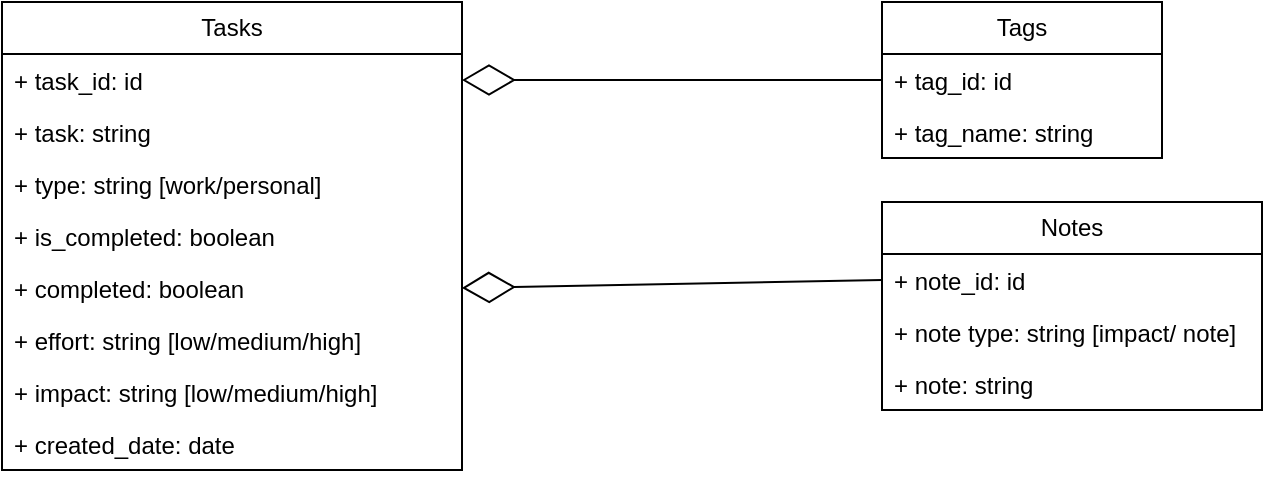 <mxfile version="22.0.6" type="github">
  <diagram name="Page-1" id="bIse1sEXqI63IvtKZNgD">
    <mxGraphModel dx="1306" dy="709" grid="1" gridSize="10" guides="1" tooltips="1" connect="1" arrows="1" fold="1" page="1" pageScale="1" pageWidth="850" pageHeight="1100" math="0" shadow="0">
      <root>
        <mxCell id="0" />
        <mxCell id="1" parent="0" />
        <mxCell id="Ncuitg3gsHuqARtvOZ92-11" value="Tasks" style="swimlane;fontStyle=0;childLayout=stackLayout;horizontal=1;startSize=26;fillColor=none;horizontalStack=0;resizeParent=1;resizeParentMax=0;resizeLast=0;collapsible=1;marginBottom=0;whiteSpace=wrap;html=1;" vertex="1" parent="1">
          <mxGeometry x="160" y="160" width="230" height="234" as="geometry">
            <mxRectangle x="160" y="160" width="70" height="30" as="alternateBounds" />
          </mxGeometry>
        </mxCell>
        <mxCell id="Ncuitg3gsHuqARtvOZ92-12" value="+ task_id: id" style="text;strokeColor=none;fillColor=none;align=left;verticalAlign=top;spacingLeft=4;spacingRight=4;overflow=hidden;rotatable=0;points=[[0,0.5],[1,0.5]];portConstraint=eastwest;whiteSpace=wrap;html=1;" vertex="1" parent="Ncuitg3gsHuqARtvOZ92-11">
          <mxGeometry y="26" width="230" height="26" as="geometry" />
        </mxCell>
        <mxCell id="Ncuitg3gsHuqARtvOZ92-13" value="+ task: string" style="text;strokeColor=none;fillColor=none;align=left;verticalAlign=top;spacingLeft=4;spacingRight=4;overflow=hidden;rotatable=0;points=[[0,0.5],[1,0.5]];portConstraint=eastwest;whiteSpace=wrap;html=1;" vertex="1" parent="Ncuitg3gsHuqARtvOZ92-11">
          <mxGeometry y="52" width="230" height="26" as="geometry" />
        </mxCell>
        <mxCell id="Ncuitg3gsHuqARtvOZ92-14" value="+ type: string [work/personal]" style="text;strokeColor=none;fillColor=none;align=left;verticalAlign=top;spacingLeft=4;spacingRight=4;overflow=hidden;rotatable=0;points=[[0,0.5],[1,0.5]];portConstraint=eastwest;whiteSpace=wrap;html=1;" vertex="1" parent="Ncuitg3gsHuqARtvOZ92-11">
          <mxGeometry y="78" width="230" height="26" as="geometry" />
        </mxCell>
        <mxCell id="Ncuitg3gsHuqARtvOZ92-16" value="+ is_completed: boolean" style="text;strokeColor=none;fillColor=none;align=left;verticalAlign=top;spacingLeft=4;spacingRight=4;overflow=hidden;rotatable=0;points=[[0,0.5],[1,0.5]];portConstraint=eastwest;whiteSpace=wrap;html=1;" vertex="1" parent="Ncuitg3gsHuqARtvOZ92-11">
          <mxGeometry y="104" width="230" height="26" as="geometry" />
        </mxCell>
        <mxCell id="Ncuitg3gsHuqARtvOZ92-17" value="+ completed: boolean" style="text;strokeColor=none;fillColor=none;align=left;verticalAlign=top;spacingLeft=4;spacingRight=4;overflow=hidden;rotatable=0;points=[[0,0.5],[1,0.5]];portConstraint=eastwest;whiteSpace=wrap;html=1;" vertex="1" parent="Ncuitg3gsHuqARtvOZ92-11">
          <mxGeometry y="130" width="230" height="26" as="geometry" />
        </mxCell>
        <mxCell id="Ncuitg3gsHuqARtvOZ92-18" value="+ effort: string [low/medium/high]" style="text;strokeColor=none;fillColor=none;align=left;verticalAlign=top;spacingLeft=4;spacingRight=4;overflow=hidden;rotatable=0;points=[[0,0.5],[1,0.5]];portConstraint=eastwest;whiteSpace=wrap;html=1;" vertex="1" parent="Ncuitg3gsHuqARtvOZ92-11">
          <mxGeometry y="156" width="230" height="26" as="geometry" />
        </mxCell>
        <mxCell id="Ncuitg3gsHuqARtvOZ92-19" value="+ impact: string [low/medium/high]" style="text;strokeColor=none;fillColor=none;align=left;verticalAlign=top;spacingLeft=4;spacingRight=4;overflow=hidden;rotatable=0;points=[[0,0.5],[1,0.5]];portConstraint=eastwest;whiteSpace=wrap;html=1;" vertex="1" parent="Ncuitg3gsHuqARtvOZ92-11">
          <mxGeometry y="182" width="230" height="26" as="geometry" />
        </mxCell>
        <mxCell id="Ncuitg3gsHuqARtvOZ92-20" value="+ created_date: date" style="text;strokeColor=none;fillColor=none;align=left;verticalAlign=top;spacingLeft=4;spacingRight=4;overflow=hidden;rotatable=0;points=[[0,0.5],[1,0.5]];portConstraint=eastwest;whiteSpace=wrap;html=1;" vertex="1" parent="Ncuitg3gsHuqARtvOZ92-11">
          <mxGeometry y="208" width="230" height="26" as="geometry" />
        </mxCell>
        <mxCell id="Ncuitg3gsHuqARtvOZ92-23" value="Tags" style="swimlane;fontStyle=0;childLayout=stackLayout;horizontal=1;startSize=26;fillColor=none;horizontalStack=0;resizeParent=1;resizeParentMax=0;resizeLast=0;collapsible=1;marginBottom=0;whiteSpace=wrap;html=1;" vertex="1" parent="1">
          <mxGeometry x="600" y="160" width="140" height="78" as="geometry">
            <mxRectangle x="490" y="160" width="70" height="30" as="alternateBounds" />
          </mxGeometry>
        </mxCell>
        <mxCell id="Ncuitg3gsHuqARtvOZ92-24" value="+ tag_id: id" style="text;strokeColor=none;fillColor=none;align=left;verticalAlign=top;spacingLeft=4;spacingRight=4;overflow=hidden;rotatable=0;points=[[0,0.5],[1,0.5]];portConstraint=eastwest;whiteSpace=wrap;html=1;" vertex="1" parent="Ncuitg3gsHuqARtvOZ92-23">
          <mxGeometry y="26" width="140" height="26" as="geometry" />
        </mxCell>
        <mxCell id="Ncuitg3gsHuqARtvOZ92-25" value="+ tag_name: string" style="text;strokeColor=none;fillColor=none;align=left;verticalAlign=top;spacingLeft=4;spacingRight=4;overflow=hidden;rotatable=0;points=[[0,0.5],[1,0.5]];portConstraint=eastwest;whiteSpace=wrap;html=1;" vertex="1" parent="Ncuitg3gsHuqARtvOZ92-23">
          <mxGeometry y="52" width="140" height="26" as="geometry" />
        </mxCell>
        <mxCell id="Ncuitg3gsHuqARtvOZ92-34" value="Notes" style="swimlane;fontStyle=0;childLayout=stackLayout;horizontal=1;startSize=26;fillColor=none;horizontalStack=0;resizeParent=1;resizeParentMax=0;resizeLast=0;collapsible=1;marginBottom=0;whiteSpace=wrap;html=1;" vertex="1" parent="1">
          <mxGeometry x="600" y="260" width="190" height="104" as="geometry" />
        </mxCell>
        <mxCell id="Ncuitg3gsHuqARtvOZ92-35" value="+ note_id: id" style="text;strokeColor=none;fillColor=none;align=left;verticalAlign=top;spacingLeft=4;spacingRight=4;overflow=hidden;rotatable=0;points=[[0,0.5],[1,0.5]];portConstraint=eastwest;whiteSpace=wrap;html=1;" vertex="1" parent="Ncuitg3gsHuqARtvOZ92-34">
          <mxGeometry y="26" width="190" height="26" as="geometry" />
        </mxCell>
        <mxCell id="Ncuitg3gsHuqARtvOZ92-36" value="+ note type: string [impact/ note]" style="text;strokeColor=none;fillColor=none;align=left;verticalAlign=top;spacingLeft=4;spacingRight=4;overflow=hidden;rotatable=0;points=[[0,0.5],[1,0.5]];portConstraint=eastwest;whiteSpace=wrap;html=1;" vertex="1" parent="Ncuitg3gsHuqARtvOZ92-34">
          <mxGeometry y="52" width="190" height="26" as="geometry" />
        </mxCell>
        <mxCell id="Ncuitg3gsHuqARtvOZ92-37" value="+ note: string" style="text;strokeColor=none;fillColor=none;align=left;verticalAlign=top;spacingLeft=4;spacingRight=4;overflow=hidden;rotatable=0;points=[[0,0.5],[1,0.5]];portConstraint=eastwest;whiteSpace=wrap;html=1;" vertex="1" parent="Ncuitg3gsHuqARtvOZ92-34">
          <mxGeometry y="78" width="190" height="26" as="geometry" />
        </mxCell>
        <mxCell id="Ncuitg3gsHuqARtvOZ92-27" value="" style="endArrow=diamondThin;endFill=0;endSize=24;html=1;rounded=0;entryX=1;entryY=0.5;entryDx=0;entryDy=0;exitX=0;exitY=0.5;exitDx=0;exitDy=0;" edge="1" parent="1" source="Ncuitg3gsHuqARtvOZ92-24" target="Ncuitg3gsHuqARtvOZ92-12">
          <mxGeometry width="160" relative="1" as="geometry">
            <mxPoint x="340" y="370" as="sourcePoint" />
            <mxPoint x="500" y="370" as="targetPoint" />
          </mxGeometry>
        </mxCell>
        <mxCell id="Ncuitg3gsHuqARtvOZ92-40" value="" style="endArrow=diamondThin;endFill=0;endSize=24;html=1;rounded=0;entryX=1;entryY=0.5;entryDx=0;entryDy=0;exitX=0;exitY=0.5;exitDx=0;exitDy=0;" edge="1" parent="1" source="Ncuitg3gsHuqARtvOZ92-35" target="Ncuitg3gsHuqARtvOZ92-17">
          <mxGeometry width="160" relative="1" as="geometry">
            <mxPoint x="610" y="209" as="sourcePoint" />
            <mxPoint x="400" y="209" as="targetPoint" />
          </mxGeometry>
        </mxCell>
      </root>
    </mxGraphModel>
  </diagram>
</mxfile>
